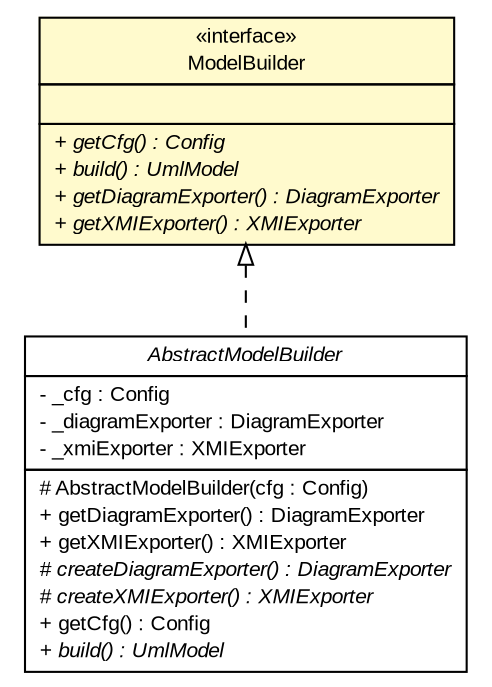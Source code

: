 #!/usr/local/bin/dot
#
# Class diagram 
# Generated by UMLGraph version R5_6_6-6-g3bdff0 (http://www.umlgraph.org/)
#

digraph G {
	edge [fontname="arial",fontsize=10,labelfontname="arial",labelfontsize=10];
	node [fontname="arial",fontsize=10,shape=plaintext];
	nodesep=0.25;
	ranksep=0.5;
	// org.tanjakostic.jcleancim.builder.ModelBuilder
	c135004 [label=<<table title="org.tanjakostic.jcleancim.builder.ModelBuilder" border="0" cellborder="1" cellspacing="0" cellpadding="2" port="p" bgcolor="lemonChiffon" href="./ModelBuilder.html">
		<tr><td><table border="0" cellspacing="0" cellpadding="1">
<tr><td align="center" balign="center"> &#171;interface&#187; </td></tr>
<tr><td align="center" balign="center"> ModelBuilder </td></tr>
		</table></td></tr>
		<tr><td><table border="0" cellspacing="0" cellpadding="1">
<tr><td align="left" balign="left">  </td></tr>
		</table></td></tr>
		<tr><td><table border="0" cellspacing="0" cellpadding="1">
<tr><td align="left" balign="left"><font face="Arial Italic" point-size="10.0"> + getCfg() : Config </font></td></tr>
<tr><td align="left" balign="left"><font face="Arial Italic" point-size="10.0"> + build() : UmlModel </font></td></tr>
<tr><td align="left" balign="left"><font face="Arial Italic" point-size="10.0"> + getDiagramExporter() : DiagramExporter </font></td></tr>
<tr><td align="left" balign="left"><font face="Arial Italic" point-size="10.0"> + getXMIExporter() : XMIExporter </font></td></tr>
		</table></td></tr>
		</table>>, URL="./ModelBuilder.html", fontname="arial", fontcolor="black", fontsize=10.0];
	// org.tanjakostic.jcleancim.builder.AbstractModelBuilder
	c135010 [label=<<table title="org.tanjakostic.jcleancim.builder.AbstractModelBuilder" border="0" cellborder="1" cellspacing="0" cellpadding="2" port="p" href="./AbstractModelBuilder.html">
		<tr><td><table border="0" cellspacing="0" cellpadding="1">
<tr><td align="center" balign="center"><font face="Arial Italic"> AbstractModelBuilder </font></td></tr>
		</table></td></tr>
		<tr><td><table border="0" cellspacing="0" cellpadding="1">
<tr><td align="left" balign="left"> - _cfg : Config </td></tr>
<tr><td align="left" balign="left"> - _diagramExporter : DiagramExporter </td></tr>
<tr><td align="left" balign="left"> - _xmiExporter : XMIExporter </td></tr>
		</table></td></tr>
		<tr><td><table border="0" cellspacing="0" cellpadding="1">
<tr><td align="left" balign="left"> # AbstractModelBuilder(cfg : Config) </td></tr>
<tr><td align="left" balign="left"> + getDiagramExporter() : DiagramExporter </td></tr>
<tr><td align="left" balign="left"> + getXMIExporter() : XMIExporter </td></tr>
<tr><td align="left" balign="left"><font face="Arial Italic" point-size="10.0"> # createDiagramExporter() : DiagramExporter </font></td></tr>
<tr><td align="left" balign="left"><font face="Arial Italic" point-size="10.0"> # createXMIExporter() : XMIExporter </font></td></tr>
<tr><td align="left" balign="left"> + getCfg() : Config </td></tr>
<tr><td align="left" balign="left"><font face="Arial Italic" point-size="10.0"> + build() : UmlModel </font></td></tr>
		</table></td></tr>
		</table>>, URL="./AbstractModelBuilder.html", fontname="arial", fontcolor="black", fontsize=10.0];
	//org.tanjakostic.jcleancim.builder.AbstractModelBuilder implements org.tanjakostic.jcleancim.builder.ModelBuilder
	c135004:p -> c135010:p [dir=back,arrowtail=empty,style=dashed];
}

